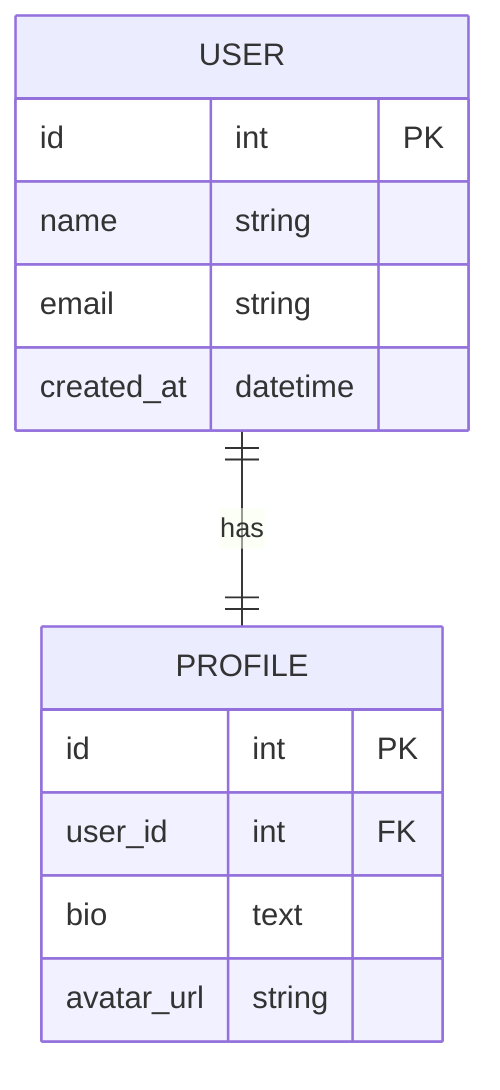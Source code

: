 erDiagram
    USER {
        id int PK
        name string
        email string
        created_at datetime
    }
    
    PROFILE {
        id int PK
        user_id int FK
        bio text
        avatar_url string
    }
    
    USER ||--|| PROFILE : has